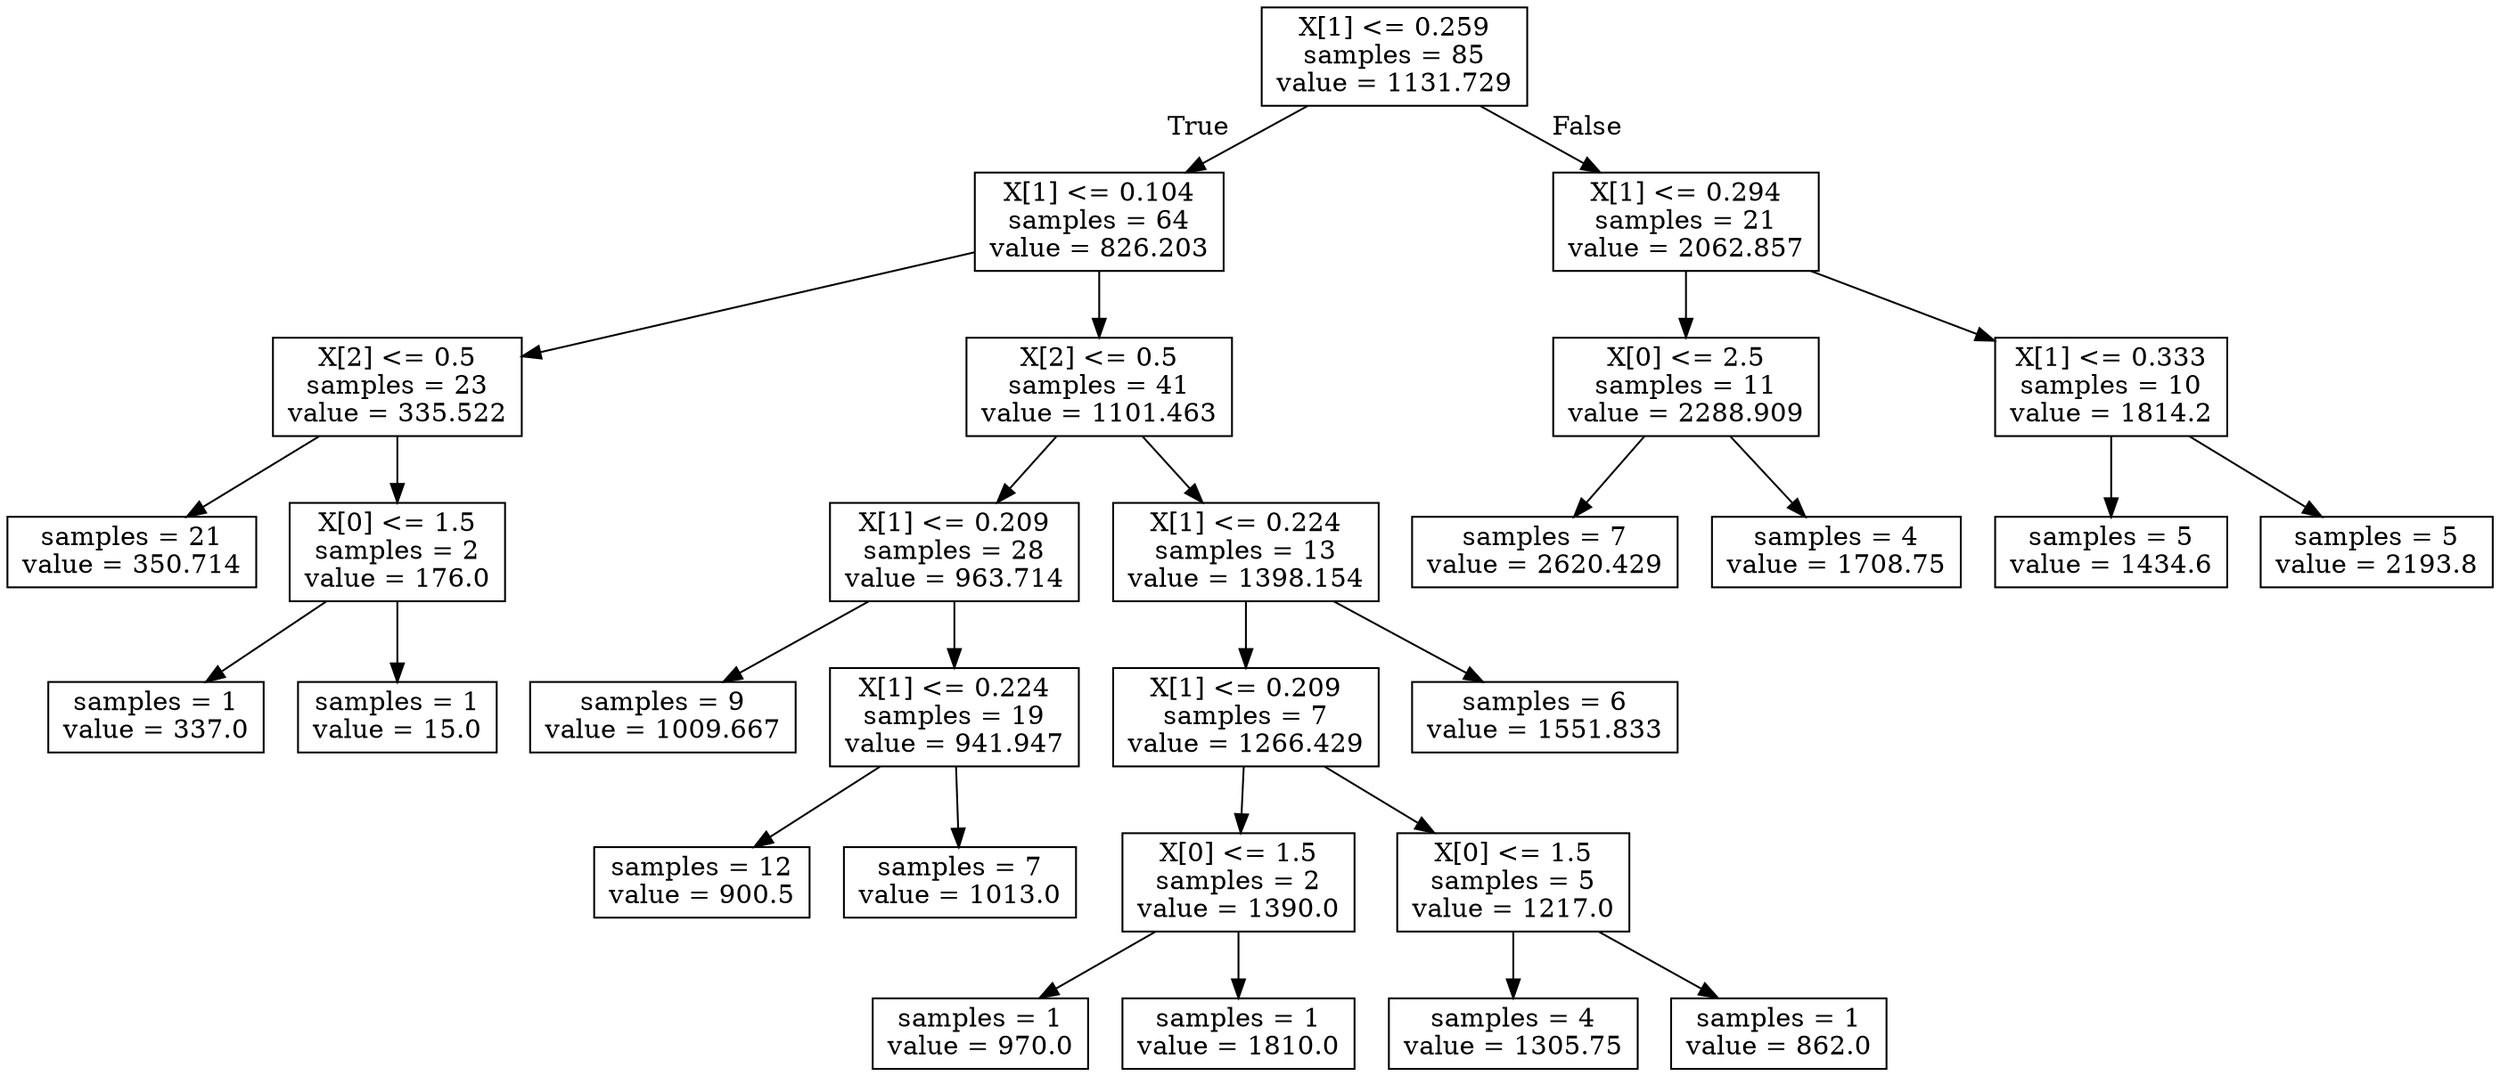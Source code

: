 digraph Tree {
node [shape=box] ;
0 [label="X[1] <= 0.259\nsamples = 85\nvalue = 1131.729"] ;
1 [label="X[1] <= 0.104\nsamples = 64\nvalue = 826.203"] ;
0 -> 1 [labeldistance=2.5, labelangle=45, headlabel="True"] ;
2 [label="X[2] <= 0.5\nsamples = 23\nvalue = 335.522"] ;
1 -> 2 ;
3 [label="samples = 21\nvalue = 350.714"] ;
2 -> 3 ;
4 [label="X[0] <= 1.5\nsamples = 2\nvalue = 176.0"] ;
2 -> 4 ;
5 [label="samples = 1\nvalue = 337.0"] ;
4 -> 5 ;
6 [label="samples = 1\nvalue = 15.0"] ;
4 -> 6 ;
7 [label="X[2] <= 0.5\nsamples = 41\nvalue = 1101.463"] ;
1 -> 7 ;
8 [label="X[1] <= 0.209\nsamples = 28\nvalue = 963.714"] ;
7 -> 8 ;
9 [label="samples = 9\nvalue = 1009.667"] ;
8 -> 9 ;
10 [label="X[1] <= 0.224\nsamples = 19\nvalue = 941.947"] ;
8 -> 10 ;
11 [label="samples = 12\nvalue = 900.5"] ;
10 -> 11 ;
12 [label="samples = 7\nvalue = 1013.0"] ;
10 -> 12 ;
13 [label="X[1] <= 0.224\nsamples = 13\nvalue = 1398.154"] ;
7 -> 13 ;
14 [label="X[1] <= 0.209\nsamples = 7\nvalue = 1266.429"] ;
13 -> 14 ;
15 [label="X[0] <= 1.5\nsamples = 2\nvalue = 1390.0"] ;
14 -> 15 ;
16 [label="samples = 1\nvalue = 970.0"] ;
15 -> 16 ;
17 [label="samples = 1\nvalue = 1810.0"] ;
15 -> 17 ;
18 [label="X[0] <= 1.5\nsamples = 5\nvalue = 1217.0"] ;
14 -> 18 ;
19 [label="samples = 4\nvalue = 1305.75"] ;
18 -> 19 ;
20 [label="samples = 1\nvalue = 862.0"] ;
18 -> 20 ;
21 [label="samples = 6\nvalue = 1551.833"] ;
13 -> 21 ;
22 [label="X[1] <= 0.294\nsamples = 21\nvalue = 2062.857"] ;
0 -> 22 [labeldistance=2.5, labelangle=-45, headlabel="False"] ;
23 [label="X[0] <= 2.5\nsamples = 11\nvalue = 2288.909"] ;
22 -> 23 ;
24 [label="samples = 7\nvalue = 2620.429"] ;
23 -> 24 ;
25 [label="samples = 4\nvalue = 1708.75"] ;
23 -> 25 ;
26 [label="X[1] <= 0.333\nsamples = 10\nvalue = 1814.2"] ;
22 -> 26 ;
27 [label="samples = 5\nvalue = 1434.6"] ;
26 -> 27 ;
28 [label="samples = 5\nvalue = 2193.8"] ;
26 -> 28 ;
}